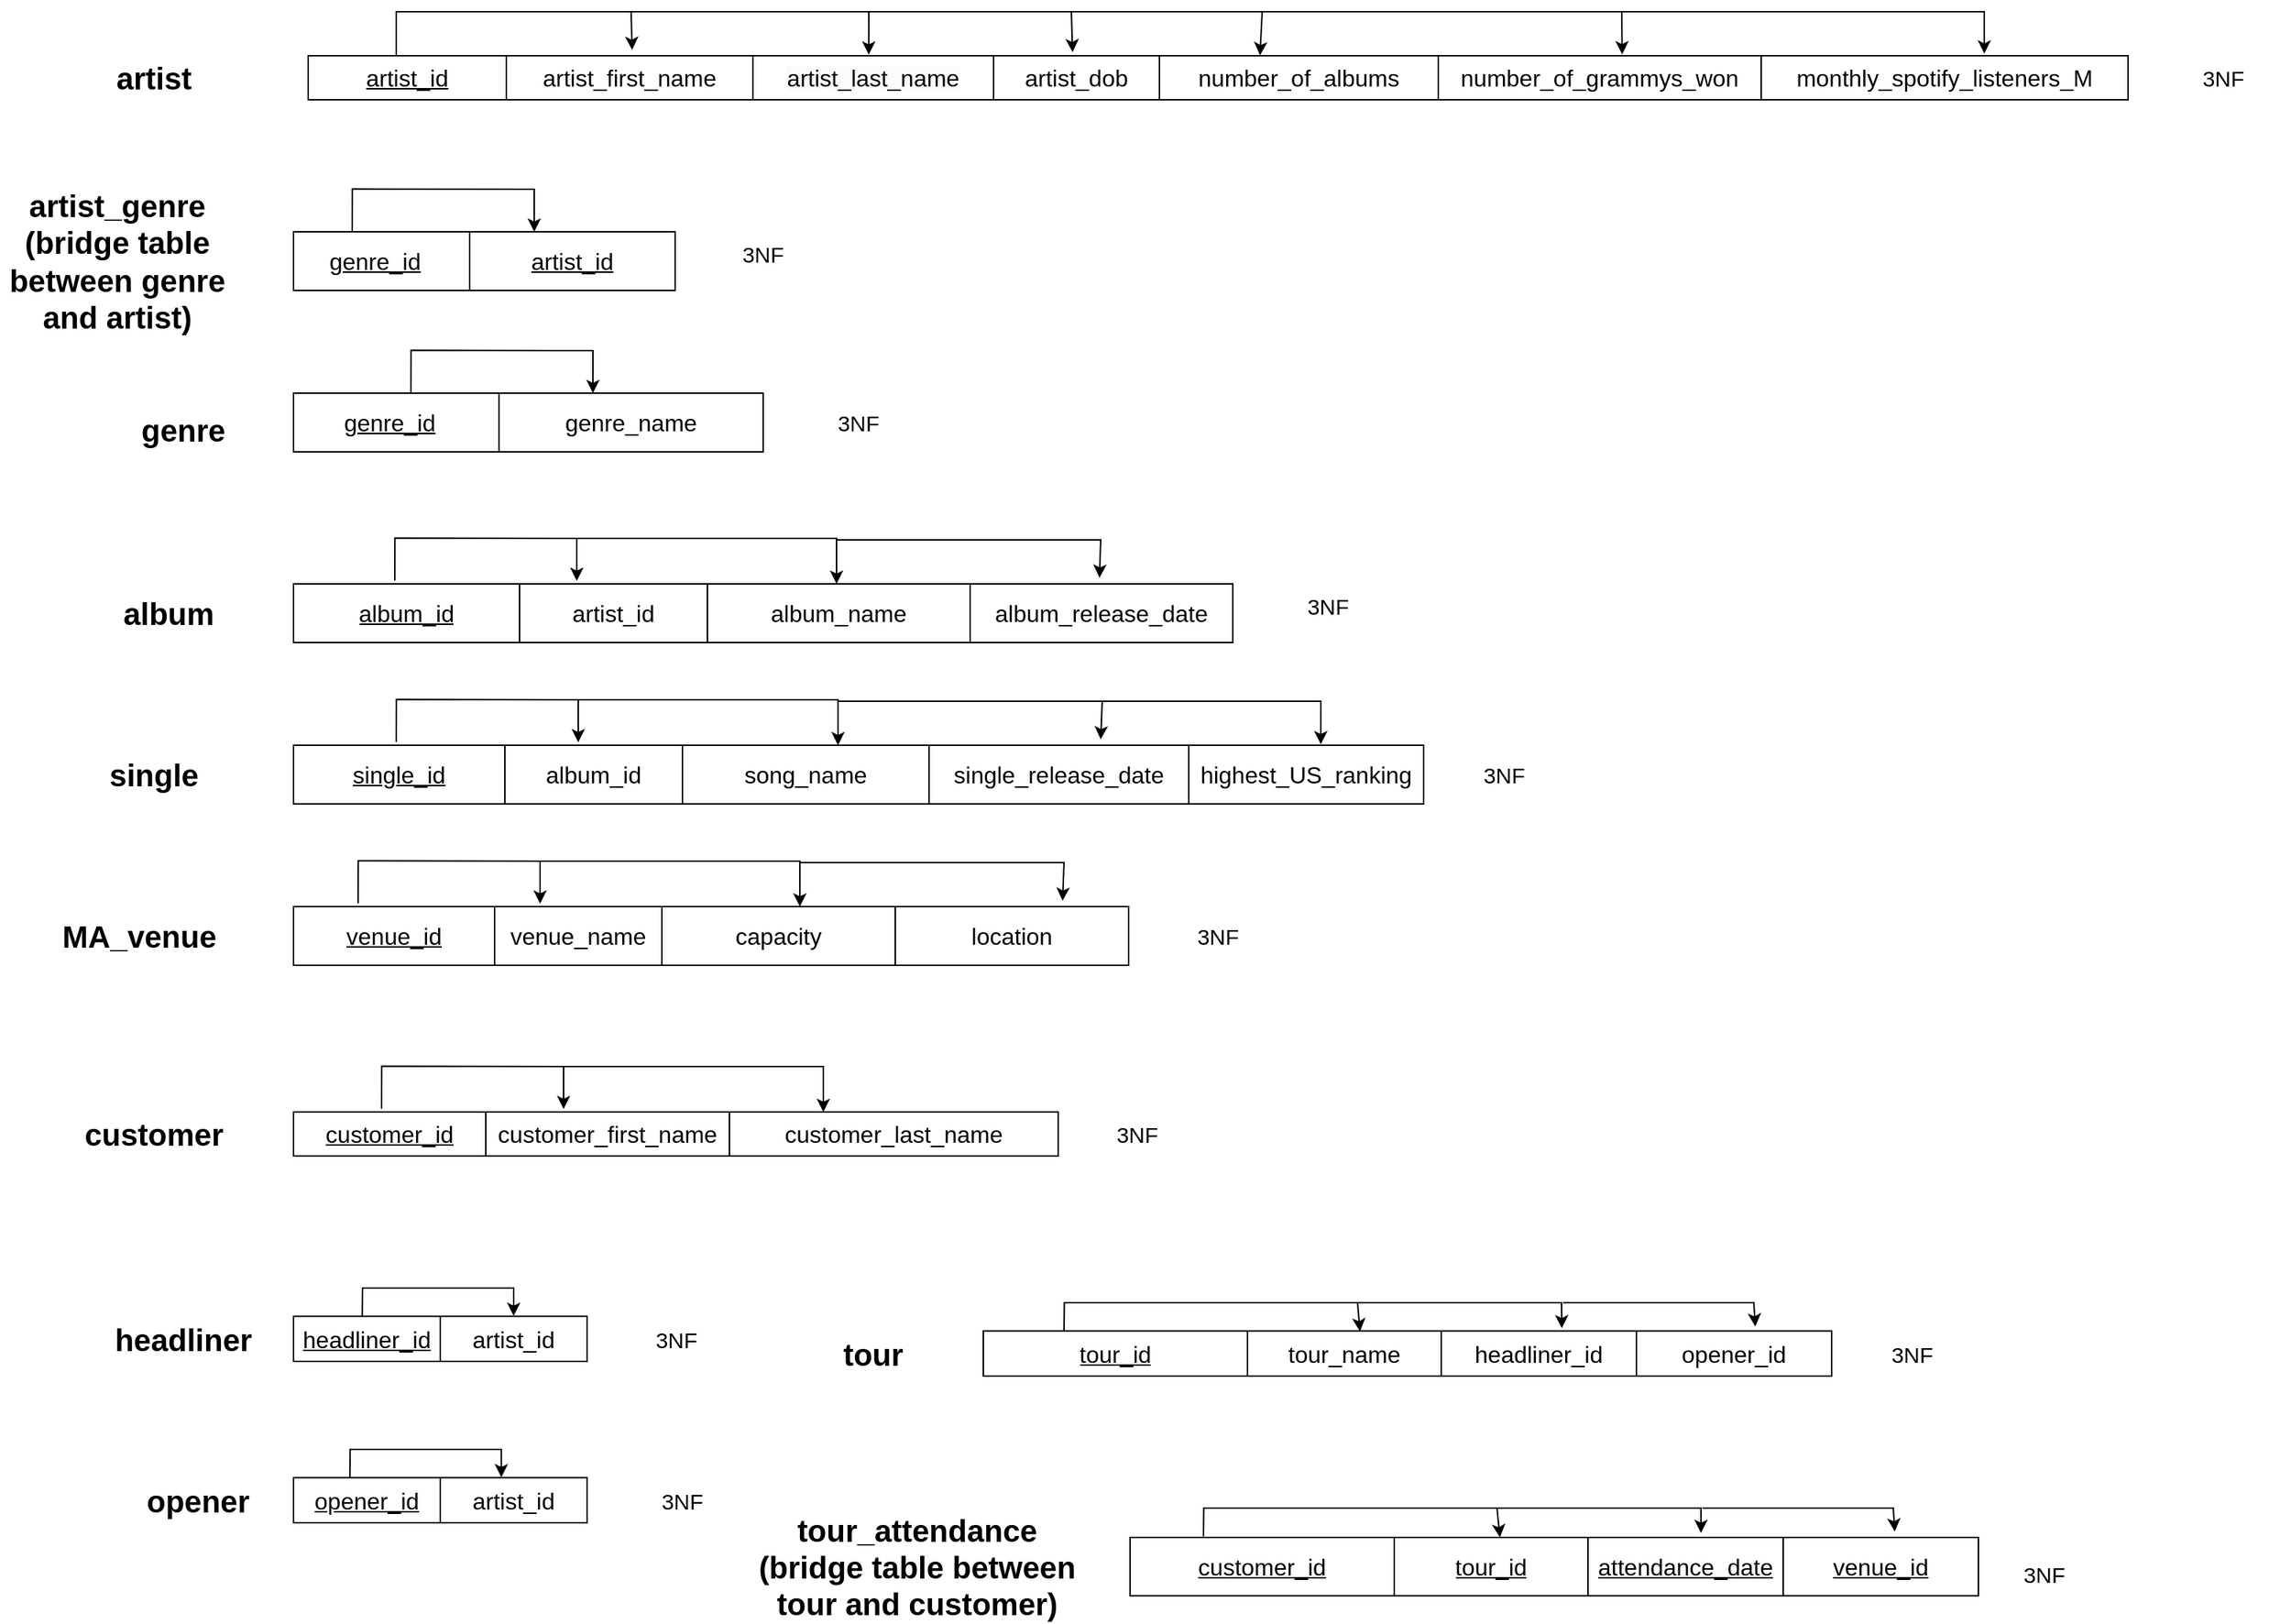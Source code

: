 <mxfile version="22.1.2" type="device">
  <diagram name="Page-1" id="41OFuwOQqG0dkNJJsHYc">
    <mxGraphModel dx="3152" dy="1440" grid="1" gridSize="10" guides="1" tooltips="1" connect="1" arrows="1" fold="1" page="1" pageScale="1" pageWidth="850" pageHeight="1100" math="0" shadow="0">
      <root>
        <mxCell id="0" />
        <mxCell id="1" parent="0" />
        <mxCell id="9utwKe4KXIwSWGq_hPCu-1" value="" style="shape=table;startSize=0;container=1;collapsible=0;childLayout=tableLayout;fontSize=16;" parent="1" vertex="1">
          <mxGeometry x="50" y="160" width="1240" height="30" as="geometry" />
        </mxCell>
        <mxCell id="9utwKe4KXIwSWGq_hPCu-2" value="" style="shape=tableRow;horizontal=0;startSize=0;swimlaneHead=0;swimlaneBody=0;strokeColor=inherit;top=0;left=0;bottom=0;right=0;collapsible=0;dropTarget=0;fillColor=none;points=[[0,0.5],[1,0.5]];portConstraint=eastwest;fontSize=16;" parent="9utwKe4KXIwSWGq_hPCu-1" vertex="1">
          <mxGeometry width="1240" height="30" as="geometry" />
        </mxCell>
        <mxCell id="9utwKe4KXIwSWGq_hPCu-3" value="&lt;u&gt;artist_id&lt;/u&gt;" style="shape=partialRectangle;html=1;whiteSpace=wrap;connectable=0;strokeColor=inherit;overflow=hidden;fillColor=none;top=0;left=0;bottom=0;right=0;pointerEvents=1;fontSize=16;" parent="9utwKe4KXIwSWGq_hPCu-2" vertex="1">
          <mxGeometry width="135" height="30" as="geometry">
            <mxRectangle width="135" height="30" as="alternateBounds" />
          </mxGeometry>
        </mxCell>
        <mxCell id="9utwKe4KXIwSWGq_hPCu-4" value="artist_first_name" style="shape=partialRectangle;html=1;whiteSpace=wrap;connectable=0;strokeColor=inherit;overflow=hidden;fillColor=none;top=0;left=0;bottom=0;right=0;pointerEvents=1;fontSize=16;" parent="9utwKe4KXIwSWGq_hPCu-2" vertex="1">
          <mxGeometry x="135" width="168" height="30" as="geometry">
            <mxRectangle width="168" height="30" as="alternateBounds" />
          </mxGeometry>
        </mxCell>
        <mxCell id="9utwKe4KXIwSWGq_hPCu-5" value="&lt;span style=&quot;color: rgb(0, 0, 0); font-family: Helvetica; font-size: 16px; font-style: normal; font-variant-ligatures: normal; font-variant-caps: normal; font-weight: 400; letter-spacing: normal; orphans: 2; text-align: center; text-indent: 0px; text-transform: none; widows: 2; word-spacing: 0px; -webkit-text-stroke-width: 0px; background-color: rgb(251, 251, 251); text-decoration-thickness: initial; text-decoration-style: initial; text-decoration-color: initial; float: none; display: inline !important;&quot;&gt;artist_last_name&lt;/span&gt;" style="shape=partialRectangle;html=1;whiteSpace=wrap;connectable=0;strokeColor=inherit;overflow=hidden;fillColor=none;top=0;left=0;bottom=0;right=0;pointerEvents=1;fontSize=16;" parent="9utwKe4KXIwSWGq_hPCu-2" vertex="1">
          <mxGeometry x="303" width="164" height="30" as="geometry">
            <mxRectangle width="164" height="30" as="alternateBounds" />
          </mxGeometry>
        </mxCell>
        <mxCell id="9utwKe4KXIwSWGq_hPCu-14" value="artist_dob" style="shape=partialRectangle;html=1;whiteSpace=wrap;connectable=0;strokeColor=inherit;overflow=hidden;fillColor=none;top=0;left=0;bottom=0;right=0;pointerEvents=1;fontSize=16;" parent="9utwKe4KXIwSWGq_hPCu-2" vertex="1">
          <mxGeometry x="467" width="113" height="30" as="geometry">
            <mxRectangle width="113" height="30" as="alternateBounds" />
          </mxGeometry>
        </mxCell>
        <mxCell id="9utwKe4KXIwSWGq_hPCu-15" value="number_of_albums" style="shape=partialRectangle;html=1;whiteSpace=wrap;connectable=0;strokeColor=inherit;overflow=hidden;fillColor=none;top=0;left=0;bottom=0;right=0;pointerEvents=1;fontSize=16;" parent="9utwKe4KXIwSWGq_hPCu-2" vertex="1">
          <mxGeometry x="580" width="190" height="30" as="geometry">
            <mxRectangle width="190" height="30" as="alternateBounds" />
          </mxGeometry>
        </mxCell>
        <mxCell id="9utwKe4KXIwSWGq_hPCu-16" value="number_of_grammys_won" style="shape=partialRectangle;html=1;whiteSpace=wrap;connectable=0;strokeColor=inherit;overflow=hidden;fillColor=none;top=0;left=0;bottom=0;right=0;pointerEvents=1;fontSize=16;" parent="9utwKe4KXIwSWGq_hPCu-2" vertex="1">
          <mxGeometry x="770" width="220" height="30" as="geometry">
            <mxRectangle width="220" height="30" as="alternateBounds" />
          </mxGeometry>
        </mxCell>
        <mxCell id="9utwKe4KXIwSWGq_hPCu-17" value="monthly_spotify_listeners_M" style="shape=partialRectangle;html=1;whiteSpace=wrap;connectable=0;strokeColor=inherit;overflow=hidden;fillColor=none;top=0;left=0;bottom=0;right=0;pointerEvents=1;fontSize=16;" parent="9utwKe4KXIwSWGq_hPCu-2" vertex="1">
          <mxGeometry x="990" width="250" height="30" as="geometry">
            <mxRectangle width="250" height="30" as="alternateBounds" />
          </mxGeometry>
        </mxCell>
        <mxCell id="9utwKe4KXIwSWGq_hPCu-27" value="" style="shape=tableRow;horizontal=0;startSize=0;swimlaneHead=0;swimlaneBody=0;strokeColor=inherit;top=0;left=0;bottom=0;right=0;collapsible=0;dropTarget=0;fillColor=none;points=[[0,0.5],[1,0.5]];portConstraint=eastwest;fontSize=16;" parent="1" vertex="1">
          <mxGeometry x="40" y="500" width="180" height="40" as="geometry" />
        </mxCell>
        <mxCell id="9utwKe4KXIwSWGq_hPCu-28" value="" style="shape=partialRectangle;html=1;whiteSpace=wrap;connectable=0;strokeColor=inherit;overflow=hidden;fillColor=none;top=0;left=0;bottom=0;right=0;pointerEvents=1;fontSize=16;" parent="9utwKe4KXIwSWGq_hPCu-27" vertex="1">
          <mxGeometry width="60" height="40" as="geometry">
            <mxRectangle width="60" height="40" as="alternateBounds" />
          </mxGeometry>
        </mxCell>
        <mxCell id="9utwKe4KXIwSWGq_hPCu-29" value="" style="shape=partialRectangle;html=1;whiteSpace=wrap;connectable=0;strokeColor=inherit;overflow=hidden;fillColor=none;top=0;left=0;bottom=0;right=0;pointerEvents=1;fontSize=16;" parent="9utwKe4KXIwSWGq_hPCu-27" vertex="1">
          <mxGeometry x="60" width="60" height="40" as="geometry">
            <mxRectangle width="60" height="40" as="alternateBounds" />
          </mxGeometry>
        </mxCell>
        <mxCell id="9utwKe4KXIwSWGq_hPCu-30" value="" style="shape=partialRectangle;html=1;whiteSpace=wrap;connectable=0;strokeColor=inherit;overflow=hidden;fillColor=none;top=0;left=0;bottom=0;right=0;pointerEvents=1;fontSize=16;" parent="9utwKe4KXIwSWGq_hPCu-27" vertex="1">
          <mxGeometry x="120" width="60" height="40" as="geometry">
            <mxRectangle width="60" height="40" as="alternateBounds" />
          </mxGeometry>
        </mxCell>
        <mxCell id="9utwKe4KXIwSWGq_hPCu-36" value="" style="shape=table;startSize=0;container=1;collapsible=0;childLayout=tableLayout;fontSize=16;" parent="1" vertex="1">
          <mxGeometry x="40" y="280" width="260" height="40" as="geometry" />
        </mxCell>
        <mxCell id="9utwKe4KXIwSWGq_hPCu-37" value="" style="shape=tableRow;horizontal=0;startSize=0;swimlaneHead=0;swimlaneBody=0;strokeColor=inherit;top=0;left=0;bottom=0;right=0;collapsible=0;dropTarget=0;fillColor=none;points=[[0,0.5],[1,0.5]];portConstraint=eastwest;fontSize=16;" parent="9utwKe4KXIwSWGq_hPCu-36" vertex="1">
          <mxGeometry width="260" height="40" as="geometry" />
        </mxCell>
        <mxCell id="9utwKe4KXIwSWGq_hPCu-38" value="&lt;u&gt;genre_id&lt;span style=&quot;white-space: pre;&quot;&gt;&#x9;&lt;/span&gt;&lt;/u&gt;" style="shape=partialRectangle;html=1;whiteSpace=wrap;connectable=0;strokeColor=inherit;overflow=hidden;fillColor=none;top=0;left=0;bottom=0;right=0;pointerEvents=1;fontSize=16;" parent="9utwKe4KXIwSWGq_hPCu-37" vertex="1">
          <mxGeometry width="120" height="40" as="geometry">
            <mxRectangle width="120" height="40" as="alternateBounds" />
          </mxGeometry>
        </mxCell>
        <mxCell id="9utwKe4KXIwSWGq_hPCu-39" value="artist_id" style="shape=partialRectangle;html=1;whiteSpace=wrap;connectable=0;strokeColor=inherit;overflow=hidden;fillColor=none;top=0;left=0;bottom=0;right=0;pointerEvents=1;fontSize=16;fontStyle=4" parent="9utwKe4KXIwSWGq_hPCu-37" vertex="1">
          <mxGeometry x="120" width="140" height="40" as="geometry">
            <mxRectangle width="140" height="40" as="alternateBounds" />
          </mxGeometry>
        </mxCell>
        <mxCell id="9utwKe4KXIwSWGq_hPCu-44" value="" style="shape=table;startSize=0;container=1;collapsible=0;childLayout=tableLayout;fontSize=16;fontStyle=4" parent="1" vertex="1">
          <mxGeometry x="40" y="390" width="320" height="40" as="geometry" />
        </mxCell>
        <mxCell id="9utwKe4KXIwSWGq_hPCu-45" value="" style="shape=tableRow;horizontal=0;startSize=0;swimlaneHead=0;swimlaneBody=0;strokeColor=inherit;top=0;left=0;bottom=0;right=0;collapsible=0;dropTarget=0;fillColor=none;points=[[0,0.5],[1,0.5]];portConstraint=eastwest;fontSize=16;" parent="9utwKe4KXIwSWGq_hPCu-44" vertex="1">
          <mxGeometry width="320" height="40" as="geometry" />
        </mxCell>
        <mxCell id="9utwKe4KXIwSWGq_hPCu-46" value="&lt;u&gt;genre_id&lt;span style=&quot;white-space: pre;&quot;&gt;&#x9;&lt;/span&gt;&lt;/u&gt;" style="shape=partialRectangle;html=1;whiteSpace=wrap;connectable=0;strokeColor=inherit;overflow=hidden;fillColor=none;top=0;left=0;bottom=0;right=0;pointerEvents=1;fontSize=16;" parent="9utwKe4KXIwSWGq_hPCu-45" vertex="1">
          <mxGeometry width="140" height="40" as="geometry">
            <mxRectangle width="140" height="40" as="alternateBounds" />
          </mxGeometry>
        </mxCell>
        <mxCell id="9utwKe4KXIwSWGq_hPCu-47" value="genre_name" style="shape=partialRectangle;html=1;whiteSpace=wrap;connectable=0;strokeColor=inherit;overflow=hidden;fillColor=none;top=0;left=0;bottom=0;right=0;pointerEvents=1;fontSize=16;" parent="9utwKe4KXIwSWGq_hPCu-45" vertex="1">
          <mxGeometry x="140" width="180" height="40" as="geometry">
            <mxRectangle width="180" height="40" as="alternateBounds" />
          </mxGeometry>
        </mxCell>
        <mxCell id="9utwKe4KXIwSWGq_hPCu-49" value="" style="shape=table;startSize=0;container=1;collapsible=0;childLayout=tableLayout;fontSize=16;" parent="1" vertex="1">
          <mxGeometry x="40" y="520" width="640" height="40" as="geometry" />
        </mxCell>
        <mxCell id="9utwKe4KXIwSWGq_hPCu-50" value="" style="shape=tableRow;horizontal=0;startSize=0;swimlaneHead=0;swimlaneBody=0;strokeColor=inherit;top=0;left=0;bottom=0;right=0;collapsible=0;dropTarget=0;fillColor=none;points=[[0,0.5],[1,0.5]];portConstraint=eastwest;fontSize=16;" parent="9utwKe4KXIwSWGq_hPCu-49" vertex="1">
          <mxGeometry width="640" height="40" as="geometry" />
        </mxCell>
        <mxCell id="9utwKe4KXIwSWGq_hPCu-51" value="&lt;u&gt;album_id&lt;/u&gt;" style="shape=partialRectangle;html=1;whiteSpace=wrap;connectable=0;strokeColor=inherit;overflow=hidden;fillColor=none;top=0;left=0;bottom=0;right=0;pointerEvents=1;fontSize=16;" parent="9utwKe4KXIwSWGq_hPCu-50" vertex="1">
          <mxGeometry width="154" height="40" as="geometry">
            <mxRectangle width="154" height="40" as="alternateBounds" />
          </mxGeometry>
        </mxCell>
        <mxCell id="9utwKe4KXIwSWGq_hPCu-52" value="artist_id" style="shape=partialRectangle;html=1;whiteSpace=wrap;connectable=0;strokeColor=inherit;overflow=hidden;fillColor=none;top=0;left=0;bottom=0;right=0;pointerEvents=1;fontSize=16;" parent="9utwKe4KXIwSWGq_hPCu-50" vertex="1">
          <mxGeometry x="154" width="128" height="40" as="geometry">
            <mxRectangle width="128" height="40" as="alternateBounds" />
          </mxGeometry>
        </mxCell>
        <mxCell id="9utwKe4KXIwSWGq_hPCu-53" value="album_name" style="shape=partialRectangle;html=1;whiteSpace=wrap;connectable=0;strokeColor=inherit;overflow=hidden;fillColor=none;top=0;left=0;bottom=0;right=0;pointerEvents=1;fontSize=16;" parent="9utwKe4KXIwSWGq_hPCu-50" vertex="1">
          <mxGeometry x="282" width="179" height="40" as="geometry">
            <mxRectangle width="179" height="40" as="alternateBounds" />
          </mxGeometry>
        </mxCell>
        <mxCell id="9utwKe4KXIwSWGq_hPCu-54" value="album_release_date" style="shape=partialRectangle;html=1;whiteSpace=wrap;connectable=0;strokeColor=inherit;overflow=hidden;fillColor=none;top=0;left=0;bottom=0;right=0;pointerEvents=1;fontSize=16;" parent="9utwKe4KXIwSWGq_hPCu-50" vertex="1">
          <mxGeometry x="461" width="179" height="40" as="geometry">
            <mxRectangle width="179" height="40" as="alternateBounds" />
          </mxGeometry>
        </mxCell>
        <mxCell id="9utwKe4KXIwSWGq_hPCu-55" value="" style="shape=table;startSize=0;container=1;collapsible=0;childLayout=tableLayout;fontSize=16;" parent="1" vertex="1">
          <mxGeometry x="40" y="630" width="770" height="40" as="geometry" />
        </mxCell>
        <mxCell id="9utwKe4KXIwSWGq_hPCu-56" value="" style="shape=tableRow;horizontal=0;startSize=0;swimlaneHead=0;swimlaneBody=0;strokeColor=inherit;top=0;left=0;bottom=0;right=0;collapsible=0;dropTarget=0;fillColor=none;points=[[0,0.5],[1,0.5]];portConstraint=eastwest;fontSize=16;" parent="9utwKe4KXIwSWGq_hPCu-55" vertex="1">
          <mxGeometry width="770" height="40" as="geometry" />
        </mxCell>
        <mxCell id="9utwKe4KXIwSWGq_hPCu-57" value="&lt;u&gt;single_id&lt;/u&gt;" style="shape=partialRectangle;html=1;whiteSpace=wrap;connectable=0;strokeColor=inherit;overflow=hidden;fillColor=none;top=0;left=0;bottom=0;right=0;pointerEvents=1;fontSize=16;" parent="9utwKe4KXIwSWGq_hPCu-56" vertex="1">
          <mxGeometry width="144" height="40" as="geometry">
            <mxRectangle width="144" height="40" as="alternateBounds" />
          </mxGeometry>
        </mxCell>
        <mxCell id="9utwKe4KXIwSWGq_hPCu-58" value="album_id" style="shape=partialRectangle;html=1;whiteSpace=wrap;connectable=0;strokeColor=inherit;overflow=hidden;fillColor=none;top=0;left=0;bottom=0;right=0;pointerEvents=1;fontSize=16;" parent="9utwKe4KXIwSWGq_hPCu-56" vertex="1">
          <mxGeometry x="144" width="121" height="40" as="geometry">
            <mxRectangle width="121" height="40" as="alternateBounds" />
          </mxGeometry>
        </mxCell>
        <mxCell id="9utwKe4KXIwSWGq_hPCu-59" value="song_name" style="shape=partialRectangle;html=1;whiteSpace=wrap;connectable=0;strokeColor=inherit;overflow=hidden;fillColor=none;top=0;left=0;bottom=0;right=0;pointerEvents=1;fontSize=16;" parent="9utwKe4KXIwSWGq_hPCu-56" vertex="1">
          <mxGeometry x="265" width="168" height="40" as="geometry">
            <mxRectangle width="168" height="40" as="alternateBounds" />
          </mxGeometry>
        </mxCell>
        <mxCell id="9utwKe4KXIwSWGq_hPCu-60" value="single_release_date" style="shape=partialRectangle;html=1;whiteSpace=wrap;connectable=0;strokeColor=inherit;overflow=hidden;fillColor=none;top=0;left=0;bottom=0;right=0;pointerEvents=1;fontSize=16;" parent="9utwKe4KXIwSWGq_hPCu-56" vertex="1">
          <mxGeometry x="433" width="177" height="40" as="geometry">
            <mxRectangle width="177" height="40" as="alternateBounds" />
          </mxGeometry>
        </mxCell>
        <mxCell id="9utwKe4KXIwSWGq_hPCu-66" value="highest_US_ranking" style="shape=partialRectangle;html=1;whiteSpace=wrap;connectable=0;strokeColor=inherit;overflow=hidden;fillColor=none;top=0;left=0;bottom=0;right=0;pointerEvents=1;fontSize=16;" parent="9utwKe4KXIwSWGq_hPCu-56" vertex="1">
          <mxGeometry x="610" width="160" height="40" as="geometry">
            <mxRectangle width="160" height="40" as="alternateBounds" />
          </mxGeometry>
        </mxCell>
        <mxCell id="9utwKe4KXIwSWGq_hPCu-67" value="" style="shape=table;startSize=0;container=1;collapsible=0;childLayout=tableLayout;fontSize=16;" parent="1" vertex="1">
          <mxGeometry x="40" y="740" width="569" height="40" as="geometry" />
        </mxCell>
        <mxCell id="9utwKe4KXIwSWGq_hPCu-68" value="" style="shape=tableRow;horizontal=0;startSize=0;swimlaneHead=0;swimlaneBody=0;strokeColor=inherit;top=0;left=0;bottom=0;right=0;collapsible=0;dropTarget=0;fillColor=none;points=[[0,0.5],[1,0.5]];portConstraint=eastwest;fontSize=16;" parent="9utwKe4KXIwSWGq_hPCu-67" vertex="1">
          <mxGeometry width="569" height="40" as="geometry" />
        </mxCell>
        <mxCell id="9utwKe4KXIwSWGq_hPCu-69" value="&lt;u&gt;venue_id&lt;/u&gt;" style="shape=partialRectangle;html=1;whiteSpace=wrap;connectable=0;strokeColor=inherit;overflow=hidden;fillColor=none;top=0;left=0;bottom=0;right=0;pointerEvents=1;fontSize=16;" parent="9utwKe4KXIwSWGq_hPCu-68" vertex="1">
          <mxGeometry width="137" height="40" as="geometry">
            <mxRectangle width="137" height="40" as="alternateBounds" />
          </mxGeometry>
        </mxCell>
        <mxCell id="9utwKe4KXIwSWGq_hPCu-70" value="venue_name" style="shape=partialRectangle;html=1;whiteSpace=wrap;connectable=0;strokeColor=inherit;overflow=hidden;fillColor=none;top=0;left=0;bottom=0;right=0;pointerEvents=1;fontSize=16;" parent="9utwKe4KXIwSWGq_hPCu-68" vertex="1">
          <mxGeometry x="137" width="114" height="40" as="geometry">
            <mxRectangle width="114" height="40" as="alternateBounds" />
          </mxGeometry>
        </mxCell>
        <mxCell id="9utwKe4KXIwSWGq_hPCu-71" value="capacity" style="shape=partialRectangle;html=1;whiteSpace=wrap;connectable=0;strokeColor=inherit;overflow=hidden;fillColor=none;top=0;left=0;bottom=0;right=0;pointerEvents=1;fontSize=16;" parent="9utwKe4KXIwSWGq_hPCu-68" vertex="1">
          <mxGeometry x="251" width="159" height="40" as="geometry">
            <mxRectangle width="159" height="40" as="alternateBounds" />
          </mxGeometry>
        </mxCell>
        <mxCell id="9utwKe4KXIwSWGq_hPCu-82" value="location" style="shape=partialRectangle;html=1;whiteSpace=wrap;connectable=0;strokeColor=inherit;overflow=hidden;fillColor=none;top=0;left=0;bottom=0;right=0;pointerEvents=1;fontSize=16;" parent="9utwKe4KXIwSWGq_hPCu-68" vertex="1">
          <mxGeometry x="410" width="159" height="40" as="geometry">
            <mxRectangle width="159" height="40" as="alternateBounds" />
          </mxGeometry>
        </mxCell>
        <mxCell id="9utwKe4KXIwSWGq_hPCu-73" value="" style="shape=table;startSize=0;container=1;collapsible=0;childLayout=tableLayout;fontSize=16;" parent="1" vertex="1">
          <mxGeometry x="40" y="880" width="521" height="30" as="geometry" />
        </mxCell>
        <mxCell id="9utwKe4KXIwSWGq_hPCu-74" value="" style="shape=tableRow;horizontal=0;startSize=0;swimlaneHead=0;swimlaneBody=0;strokeColor=inherit;top=0;left=0;bottom=0;right=0;collapsible=0;dropTarget=0;fillColor=none;points=[[0,0.5],[1,0.5]];portConstraint=eastwest;fontSize=16;" parent="9utwKe4KXIwSWGq_hPCu-73" vertex="1">
          <mxGeometry width="521" height="30" as="geometry" />
        </mxCell>
        <mxCell id="9utwKe4KXIwSWGq_hPCu-75" value="&lt;u&gt;customer_id&lt;/u&gt;" style="shape=partialRectangle;html=1;whiteSpace=wrap;connectable=0;strokeColor=inherit;overflow=hidden;fillColor=none;top=0;left=0;bottom=0;right=0;pointerEvents=1;fontSize=16;" parent="9utwKe4KXIwSWGq_hPCu-74" vertex="1">
          <mxGeometry width="131" height="30" as="geometry">
            <mxRectangle width="131" height="30" as="alternateBounds" />
          </mxGeometry>
        </mxCell>
        <mxCell id="9utwKe4KXIwSWGq_hPCu-76" value="customer_first_name" style="shape=partialRectangle;html=1;whiteSpace=wrap;connectable=0;strokeColor=inherit;overflow=hidden;fillColor=none;top=0;left=0;bottom=0;right=0;pointerEvents=1;fontSize=16;" parent="9utwKe4KXIwSWGq_hPCu-74" vertex="1">
          <mxGeometry x="131" width="166" height="30" as="geometry">
            <mxRectangle width="166" height="30" as="alternateBounds" />
          </mxGeometry>
        </mxCell>
        <mxCell id="9utwKe4KXIwSWGq_hPCu-77" value="customer_last_name" style="shape=partialRectangle;html=1;whiteSpace=wrap;connectable=0;strokeColor=inherit;overflow=hidden;fillColor=none;top=0;left=0;bottom=0;right=0;pointerEvents=1;fontSize=16;" parent="9utwKe4KXIwSWGq_hPCu-74" vertex="1">
          <mxGeometry x="297" width="224" height="30" as="geometry">
            <mxRectangle width="224" height="30" as="alternateBounds" />
          </mxGeometry>
        </mxCell>
        <mxCell id="9utwKe4KXIwSWGq_hPCu-86" value="" style="endArrow=classic;html=1;rounded=0;entryX=0.178;entryY=-0.133;entryDx=0;entryDy=0;entryPerimeter=0;" parent="1" target="9utwKe4KXIwSWGq_hPCu-2" edge="1">
          <mxGeometry width="50" height="50" relative="1" as="geometry">
            <mxPoint x="110" y="160" as="sourcePoint" />
            <mxPoint x="160" y="110" as="targetPoint" />
            <Array as="points">
              <mxPoint x="110" y="130" />
              <mxPoint x="270" y="130" />
            </Array>
          </mxGeometry>
        </mxCell>
        <mxCell id="9utwKe4KXIwSWGq_hPCu-87" value="" style="endArrow=classic;html=1;rounded=0;entryX=0.42;entryY=-0.081;entryDx=0;entryDy=0;entryPerimeter=0;" parent="1" target="9utwKe4KXIwSWGq_hPCu-2" edge="1">
          <mxGeometry width="50" height="50" relative="1" as="geometry">
            <mxPoint x="430" y="130" as="sourcePoint" />
            <mxPoint x="280" y="150" as="targetPoint" />
            <Array as="points">
              <mxPoint x="570" y="130" />
            </Array>
          </mxGeometry>
        </mxCell>
        <mxCell id="9utwKe4KXIwSWGq_hPCu-90" value="" style="endArrow=classic;html=1;rounded=0;entryX=0.308;entryY=-0.027;entryDx=0;entryDy=0;entryPerimeter=0;" parent="1" target="9utwKe4KXIwSWGq_hPCu-2" edge="1">
          <mxGeometry width="50" height="50" relative="1" as="geometry">
            <mxPoint x="110" y="160" as="sourcePoint" />
            <mxPoint x="280" y="150" as="targetPoint" />
            <Array as="points">
              <mxPoint x="110" y="130" />
              <mxPoint x="432" y="130" />
            </Array>
          </mxGeometry>
        </mxCell>
        <mxCell id="9utwKe4KXIwSWGq_hPCu-92" value="" style="endArrow=classic;html=1;rounded=0;entryX=0.523;entryY=-0.01;entryDx=0;entryDy=0;entryPerimeter=0;" parent="1" target="9utwKe4KXIwSWGq_hPCu-2" edge="1">
          <mxGeometry width="50" height="50" relative="1" as="geometry">
            <mxPoint x="570" y="130" as="sourcePoint" />
            <mxPoint x="640" y="180" as="targetPoint" />
            <Array as="points">
              <mxPoint x="700" y="130" />
            </Array>
          </mxGeometry>
        </mxCell>
        <mxCell id="9utwKe4KXIwSWGq_hPCu-93" value="" style="endArrow=classic;html=1;rounded=0;entryX=0.722;entryY=-0.031;entryDx=0;entryDy=0;entryPerimeter=0;" parent="1" target="9utwKe4KXIwSWGq_hPCu-2" edge="1">
          <mxGeometry width="50" height="50" relative="1" as="geometry">
            <mxPoint x="700" y="130" as="sourcePoint" />
            <mxPoint x="790" y="180" as="targetPoint" />
            <Array as="points">
              <mxPoint x="945" y="130" />
            </Array>
          </mxGeometry>
        </mxCell>
        <mxCell id="9utwKe4KXIwSWGq_hPCu-97" value="" style="endArrow=classic;html=1;rounded=0;exitX=0.128;exitY=-0.033;exitDx=0;exitDy=0;exitPerimeter=0;entryX=0.394;entryY=-0.047;entryDx=0;entryDy=0;entryPerimeter=0;" parent="1" edge="1">
          <mxGeometry width="50" height="50" relative="1" as="geometry">
            <mxPoint x="80.0" y="279.8" as="sourcePoint" />
            <mxPoint x="204" y="280" as="targetPoint" />
            <Array as="points">
              <mxPoint x="80.08" y="250.79" />
              <mxPoint x="204" y="251" />
            </Array>
          </mxGeometry>
        </mxCell>
        <mxCell id="9utwKe4KXIwSWGq_hPCu-98" value="" style="endArrow=classic;html=1;rounded=0;exitX=0.128;exitY=-0.033;exitDx=0;exitDy=0;exitPerimeter=0;entryX=0.394;entryY=-0.047;entryDx=0;entryDy=0;entryPerimeter=0;" parent="1" edge="1">
          <mxGeometry width="50" height="50" relative="1" as="geometry">
            <mxPoint x="120.0" y="389.8" as="sourcePoint" />
            <mxPoint x="244" y="390" as="targetPoint" />
            <Array as="points">
              <mxPoint x="120.08" y="360.79" />
              <mxPoint x="244" y="361" />
            </Array>
          </mxGeometry>
        </mxCell>
        <mxCell id="9utwKe4KXIwSWGq_hPCu-99" value="" style="endArrow=classic;html=1;rounded=0;" parent="1" edge="1">
          <mxGeometry width="50" height="50" relative="1" as="geometry">
            <mxPoint x="229" y="489" as="sourcePoint" />
            <mxPoint x="410" y="520" as="targetPoint" />
            <Array as="points">
              <mxPoint x="410" y="489" />
            </Array>
          </mxGeometry>
        </mxCell>
        <mxCell id="9utwKe4KXIwSWGq_hPCu-100" value="" style="endArrow=classic;html=1;rounded=0;exitX=0.128;exitY=-0.033;exitDx=0;exitDy=0;exitPerimeter=0;entryX=0.394;entryY=-0.047;entryDx=0;entryDy=0;entryPerimeter=0;" parent="1" edge="1">
          <mxGeometry width="50" height="50" relative="1" as="geometry">
            <mxPoint x="109.0" y="517.8" as="sourcePoint" />
            <mxPoint x="233" y="518" as="targetPoint" />
            <Array as="points">
              <mxPoint x="109.08" y="488.79" />
              <mxPoint x="233" y="489" />
            </Array>
          </mxGeometry>
        </mxCell>
        <mxCell id="9utwKe4KXIwSWGq_hPCu-101" value="" style="endArrow=classic;html=1;rounded=0;entryX=0.858;entryY=-0.104;entryDx=0;entryDy=0;entryPerimeter=0;" parent="1" target="9utwKe4KXIwSWGq_hPCu-50" edge="1">
          <mxGeometry width="50" height="50" relative="1" as="geometry">
            <mxPoint x="410" y="490" as="sourcePoint" />
            <mxPoint x="550" y="340" as="targetPoint" />
            <Array as="points">
              <mxPoint x="590" y="490" />
            </Array>
          </mxGeometry>
        </mxCell>
        <mxCell id="9utwKe4KXIwSWGq_hPCu-110" value="" style="endArrow=classic;html=1;rounded=0;" parent="1" edge="1">
          <mxGeometry width="50" height="50" relative="1" as="geometry">
            <mxPoint x="230" y="599" as="sourcePoint" />
            <mxPoint x="411" y="630" as="targetPoint" />
            <Array as="points">
              <mxPoint x="411" y="599" />
            </Array>
          </mxGeometry>
        </mxCell>
        <mxCell id="9utwKe4KXIwSWGq_hPCu-111" value="" style="endArrow=classic;html=1;rounded=0;exitX=0.128;exitY=-0.033;exitDx=0;exitDy=0;exitPerimeter=0;entryX=0.394;entryY=-0.047;entryDx=0;entryDy=0;entryPerimeter=0;" parent="1" edge="1">
          <mxGeometry width="50" height="50" relative="1" as="geometry">
            <mxPoint x="110.0" y="627.8" as="sourcePoint" />
            <mxPoint x="234" y="628" as="targetPoint" />
            <Array as="points">
              <mxPoint x="110.08" y="598.79" />
              <mxPoint x="234" y="599" />
            </Array>
          </mxGeometry>
        </mxCell>
        <mxCell id="9utwKe4KXIwSWGq_hPCu-112" value="" style="endArrow=classic;html=1;rounded=0;entryX=0.858;entryY=-0.104;entryDx=0;entryDy=0;entryPerimeter=0;" parent="1" edge="1">
          <mxGeometry width="50" height="50" relative="1" as="geometry">
            <mxPoint x="411" y="600" as="sourcePoint" />
            <mxPoint x="590" y="626" as="targetPoint" />
            <Array as="points">
              <mxPoint x="591" y="600" />
            </Array>
          </mxGeometry>
        </mxCell>
        <mxCell id="9utwKe4KXIwSWGq_hPCu-113" value="" style="endArrow=classic;html=1;rounded=0;entryX=0.909;entryY=-0.017;entryDx=0;entryDy=0;entryPerimeter=0;" parent="1" target="9utwKe4KXIwSWGq_hPCu-56" edge="1">
          <mxGeometry width="50" height="50" relative="1" as="geometry">
            <mxPoint x="580" y="600" as="sourcePoint" />
            <mxPoint x="710" y="550" as="targetPoint" />
            <Array as="points">
              <mxPoint x="740" y="600" />
            </Array>
          </mxGeometry>
        </mxCell>
        <mxCell id="9utwKe4KXIwSWGq_hPCu-114" value="" style="endArrow=classic;html=1;rounded=0;" parent="1" edge="1">
          <mxGeometry width="50" height="50" relative="1" as="geometry">
            <mxPoint x="204" y="709" as="sourcePoint" />
            <mxPoint x="385" y="740" as="targetPoint" />
            <Array as="points">
              <mxPoint x="385" y="709" />
            </Array>
          </mxGeometry>
        </mxCell>
        <mxCell id="9utwKe4KXIwSWGq_hPCu-115" value="" style="endArrow=classic;html=1;rounded=0;exitX=0.128;exitY=-0.033;exitDx=0;exitDy=0;exitPerimeter=0;entryX=0.394;entryY=-0.047;entryDx=0;entryDy=0;entryPerimeter=0;" parent="1" edge="1">
          <mxGeometry width="50" height="50" relative="1" as="geometry">
            <mxPoint x="84.0" y="737.8" as="sourcePoint" />
            <mxPoint x="208" y="738" as="targetPoint" />
            <Array as="points">
              <mxPoint x="84.08" y="708.79" />
              <mxPoint x="208" y="709" />
            </Array>
          </mxGeometry>
        </mxCell>
        <mxCell id="9utwKe4KXIwSWGq_hPCu-116" value="" style="endArrow=classic;html=1;rounded=0;entryX=0.858;entryY=-0.104;entryDx=0;entryDy=0;entryPerimeter=0;" parent="1" edge="1">
          <mxGeometry width="50" height="50" relative="1" as="geometry">
            <mxPoint x="385" y="710" as="sourcePoint" />
            <mxPoint x="564" y="736" as="targetPoint" />
            <Array as="points">
              <mxPoint x="565" y="710" />
            </Array>
          </mxGeometry>
        </mxCell>
        <mxCell id="9utwKe4KXIwSWGq_hPCu-126" value="" style="shape=table;startSize=0;container=1;collapsible=0;childLayout=tableLayout;fontSize=16;" parent="1" vertex="1">
          <mxGeometry x="40" y="1019.31" width="200" height="30.69" as="geometry" />
        </mxCell>
        <mxCell id="9utwKe4KXIwSWGq_hPCu-127" value="" style="shape=tableRow;horizontal=0;startSize=0;swimlaneHead=0;swimlaneBody=0;strokeColor=inherit;top=0;left=0;bottom=0;right=0;collapsible=0;dropTarget=0;fillColor=none;points=[[0,0.5],[1,0.5]];portConstraint=eastwest;fontSize=16;" parent="9utwKe4KXIwSWGq_hPCu-126" vertex="1">
          <mxGeometry width="200" height="31" as="geometry" />
        </mxCell>
        <mxCell id="9utwKe4KXIwSWGq_hPCu-128" value="&lt;u&gt;headliner_id&lt;/u&gt;" style="shape=partialRectangle;html=1;whiteSpace=wrap;connectable=0;strokeColor=inherit;overflow=hidden;fillColor=none;top=0;left=0;bottom=0;right=0;pointerEvents=1;fontSize=16;" parent="9utwKe4KXIwSWGq_hPCu-127" vertex="1">
          <mxGeometry width="100" height="31" as="geometry">
            <mxRectangle width="100" height="31" as="alternateBounds" />
          </mxGeometry>
        </mxCell>
        <mxCell id="9utwKe4KXIwSWGq_hPCu-129" value="artist_id" style="shape=partialRectangle;html=1;whiteSpace=wrap;connectable=0;strokeColor=inherit;overflow=hidden;fillColor=none;top=0;left=0;bottom=0;right=0;pointerEvents=1;fontSize=16;" parent="9utwKe4KXIwSWGq_hPCu-127" vertex="1">
          <mxGeometry x="100" width="100" height="31" as="geometry">
            <mxRectangle width="100" height="31" as="alternateBounds" />
          </mxGeometry>
        </mxCell>
        <mxCell id="9utwKe4KXIwSWGq_hPCu-135" value="" style="endArrow=classic;html=1;rounded=0;exitX=0.254;exitY=-0.023;exitDx=0;exitDy=0;exitPerimeter=0;" parent="1" edge="1">
          <mxGeometry width="50" height="50" relative="1" as="geometry">
            <mxPoint x="86.8" y="1019.31" as="sourcePoint" />
            <mxPoint x="190" y="1019" as="targetPoint" />
            <Array as="points">
              <mxPoint x="87" y="1000" />
              <mxPoint x="190" y="1000" />
            </Array>
          </mxGeometry>
        </mxCell>
        <mxCell id="9utwKe4KXIwSWGq_hPCu-143" value="" style="endArrow=classic;html=1;rounded=0;" parent="1" edge="1">
          <mxGeometry width="50" height="50" relative="1" as="geometry">
            <mxPoint x="220" y="849" as="sourcePoint" />
            <mxPoint x="401" y="880" as="targetPoint" />
            <Array as="points">
              <mxPoint x="401" y="849" />
            </Array>
          </mxGeometry>
        </mxCell>
        <mxCell id="9utwKe4KXIwSWGq_hPCu-144" value="" style="endArrow=classic;html=1;rounded=0;exitX=0.128;exitY=-0.033;exitDx=0;exitDy=0;exitPerimeter=0;entryX=0.394;entryY=-0.047;entryDx=0;entryDy=0;entryPerimeter=0;" parent="1" edge="1">
          <mxGeometry width="50" height="50" relative="1" as="geometry">
            <mxPoint x="100.0" y="877.8" as="sourcePoint" />
            <mxPoint x="224" y="878" as="targetPoint" />
            <Array as="points">
              <mxPoint x="100.08" y="848.79" />
              <mxPoint x="224" y="849" />
            </Array>
          </mxGeometry>
        </mxCell>
        <mxCell id="9utwKe4KXIwSWGq_hPCu-167" value="" style="endArrow=classic;html=1;rounded=0;exitX=0.254;exitY=-0.023;exitDx=0;exitDy=0;exitPerimeter=0;" parent="1" edge="1">
          <mxGeometry width="50" height="50" relative="1" as="geometry">
            <mxPoint x="78.4" y="1129.31" as="sourcePoint" />
            <mxPoint x="181.6" y="1129" as="targetPoint" />
            <Array as="points">
              <mxPoint x="78.6" y="1110" />
              <mxPoint x="181.6" y="1110" />
            </Array>
          </mxGeometry>
        </mxCell>
        <mxCell id="9utwKe4KXIwSWGq_hPCu-163" value="" style="shape=table;startSize=0;container=1;collapsible=0;childLayout=tableLayout;fontSize=16;" parent="1" vertex="1">
          <mxGeometry x="40" y="1129.31" width="200" height="30.69" as="geometry" />
        </mxCell>
        <mxCell id="9utwKe4KXIwSWGq_hPCu-164" value="" style="shape=tableRow;horizontal=0;startSize=0;swimlaneHead=0;swimlaneBody=0;strokeColor=inherit;top=0;left=0;bottom=0;right=0;collapsible=0;dropTarget=0;fillColor=none;points=[[0,0.5],[1,0.5]];portConstraint=eastwest;fontSize=16;" parent="9utwKe4KXIwSWGq_hPCu-163" vertex="1">
          <mxGeometry width="200" height="31" as="geometry" />
        </mxCell>
        <mxCell id="9utwKe4KXIwSWGq_hPCu-165" value="&lt;u&gt;opener_id&lt;/u&gt;" style="shape=partialRectangle;html=1;whiteSpace=wrap;connectable=0;strokeColor=inherit;overflow=hidden;fillColor=none;top=0;left=0;bottom=0;right=0;pointerEvents=1;fontSize=16;" parent="9utwKe4KXIwSWGq_hPCu-164" vertex="1">
          <mxGeometry width="100" height="31" as="geometry">
            <mxRectangle width="100" height="31" as="alternateBounds" />
          </mxGeometry>
        </mxCell>
        <mxCell id="9utwKe4KXIwSWGq_hPCu-166" value="artist_id" style="shape=partialRectangle;html=1;whiteSpace=wrap;connectable=0;strokeColor=inherit;overflow=hidden;fillColor=none;top=0;left=0;bottom=0;right=0;pointerEvents=1;fontSize=16;" parent="9utwKe4KXIwSWGq_hPCu-164" vertex="1">
          <mxGeometry x="100" width="100" height="31" as="geometry">
            <mxRectangle width="100" height="31" as="alternateBounds" />
          </mxGeometry>
        </mxCell>
        <mxCell id="9utwKe4KXIwSWGq_hPCu-168" value="opener" style="text;strokeColor=none;align=center;fillColor=none;html=1;verticalAlign=middle;whiteSpace=wrap;rounded=0;fontStyle=1;fontSize=21;" parent="1" vertex="1">
          <mxGeometry x="-60" y="1130" width="70" height="30" as="geometry" />
        </mxCell>
        <mxCell id="9utwKe4KXIwSWGq_hPCu-169" value="headliner" style="text;strokeColor=none;align=center;fillColor=none;html=1;verticalAlign=middle;whiteSpace=wrap;rounded=0;fontStyle=1;fontSize=21;" parent="1" vertex="1">
          <mxGeometry x="-70" y="1020" width="70" height="30" as="geometry" />
        </mxCell>
        <mxCell id="9utwKe4KXIwSWGq_hPCu-170" value="customer" style="text;strokeColor=none;align=center;fillColor=none;html=1;verticalAlign=middle;whiteSpace=wrap;rounded=0;fontStyle=1;fontSize=21;" parent="1" vertex="1">
          <mxGeometry x="-90" y="880" width="70" height="30" as="geometry" />
        </mxCell>
        <mxCell id="9utwKe4KXIwSWGq_hPCu-171" value="MA_venue" style="text;strokeColor=none;align=center;fillColor=none;html=1;verticalAlign=middle;whiteSpace=wrap;rounded=0;fontStyle=1;fontSize=21;" parent="1" vertex="1">
          <mxGeometry x="-100" y="745" width="70" height="30" as="geometry" />
        </mxCell>
        <mxCell id="9utwKe4KXIwSWGq_hPCu-172" value="single" style="text;strokeColor=none;align=center;fillColor=none;html=1;verticalAlign=middle;whiteSpace=wrap;rounded=0;fontStyle=1;fontSize=21;" parent="1" vertex="1">
          <mxGeometry x="-90" y="635" width="70" height="30" as="geometry" />
        </mxCell>
        <mxCell id="9utwKe4KXIwSWGq_hPCu-173" value="album" style="text;strokeColor=none;align=center;fillColor=none;html=1;verticalAlign=middle;whiteSpace=wrap;rounded=0;fontStyle=1;fontSize=21;" parent="1" vertex="1">
          <mxGeometry x="-80" y="525" width="70" height="30" as="geometry" />
        </mxCell>
        <mxCell id="9utwKe4KXIwSWGq_hPCu-174" value="genre" style="text;strokeColor=none;align=center;fillColor=none;html=1;verticalAlign=middle;whiteSpace=wrap;rounded=0;fontStyle=1;fontSize=21;" parent="1" vertex="1">
          <mxGeometry x="-70" y="400" width="70" height="30" as="geometry" />
        </mxCell>
        <mxCell id="9utwKe4KXIwSWGq_hPCu-175" value="artist_genre (bridge table&lt;br&gt;between genre and artist)" style="text;strokeColor=none;align=center;fillColor=none;html=1;verticalAlign=middle;whiteSpace=wrap;rounded=0;fontStyle=1;fontSize=21;" parent="1" vertex="1">
          <mxGeometry x="-160" y="285" width="160" height="30" as="geometry" />
        </mxCell>
        <mxCell id="9utwKe4KXIwSWGq_hPCu-177" value="artist" style="text;strokeColor=none;align=center;fillColor=none;html=1;verticalAlign=middle;whiteSpace=wrap;rounded=0;fontStyle=1;fontSize=21;" parent="1" vertex="1">
          <mxGeometry x="-90" y="160" width="70" height="30" as="geometry" />
        </mxCell>
        <mxCell id="9utwKe4KXIwSWGq_hPCu-178" value="" style="endArrow=classic;html=1;rounded=0;exitX=0.254;exitY=-0.023;exitDx=0;exitDy=0;exitPerimeter=0;entryX=0.444;entryY=0.01;entryDx=0;entryDy=0;entryPerimeter=0;" parent="1" target="9utwKe4KXIwSWGq_hPCu-180" edge="1">
          <mxGeometry width="50" height="50" relative="1" as="geometry">
            <mxPoint x="565" y="1029.31" as="sourcePoint" />
            <mxPoint x="671.4" y="1029.31" as="targetPoint" />
            <Array as="points">
              <mxPoint x="565.2" y="1010" />
              <mxPoint x="765" y="1010" />
            </Array>
          </mxGeometry>
        </mxCell>
        <mxCell id="9utwKe4KXIwSWGq_hPCu-179" value="" style="shape=table;startSize=0;container=1;collapsible=0;childLayout=tableLayout;fontSize=16;" parent="1" vertex="1">
          <mxGeometry x="510" y="1029.31" width="578" height="30.69" as="geometry" />
        </mxCell>
        <mxCell id="9utwKe4KXIwSWGq_hPCu-180" value="" style="shape=tableRow;horizontal=0;startSize=0;swimlaneHead=0;swimlaneBody=0;strokeColor=inherit;top=0;left=0;bottom=0;right=0;collapsible=0;dropTarget=0;fillColor=none;points=[[0,0.5],[1,0.5]];portConstraint=eastwest;fontSize=16;" parent="9utwKe4KXIwSWGq_hPCu-179" vertex="1">
          <mxGeometry width="578" height="31" as="geometry" />
        </mxCell>
        <mxCell id="9utwKe4KXIwSWGq_hPCu-181" value="&lt;u&gt;tour_id&lt;/u&gt;" style="shape=partialRectangle;html=1;whiteSpace=wrap;connectable=0;strokeColor=inherit;overflow=hidden;fillColor=none;top=0;left=0;bottom=0;right=0;pointerEvents=1;fontSize=16;" parent="9utwKe4KXIwSWGq_hPCu-180" vertex="1">
          <mxGeometry width="180" height="31" as="geometry">
            <mxRectangle width="180" height="31" as="alternateBounds" />
          </mxGeometry>
        </mxCell>
        <mxCell id="9utwKe4KXIwSWGq_hPCu-182" value="tour_name" style="shape=partialRectangle;html=1;whiteSpace=wrap;connectable=0;strokeColor=inherit;overflow=hidden;fillColor=none;top=0;left=0;bottom=0;right=0;pointerEvents=1;fontSize=16;" parent="9utwKe4KXIwSWGq_hPCu-180" vertex="1">
          <mxGeometry x="180" width="132" height="31" as="geometry">
            <mxRectangle width="132" height="31" as="alternateBounds" />
          </mxGeometry>
        </mxCell>
        <mxCell id="9utwKe4KXIwSWGq_hPCu-183" value="headliner_id" style="shape=partialRectangle;html=1;whiteSpace=wrap;connectable=0;strokeColor=inherit;overflow=hidden;fillColor=none;top=0;left=0;bottom=0;right=0;pointerEvents=1;fontSize=16;" parent="9utwKe4KXIwSWGq_hPCu-180" vertex="1">
          <mxGeometry x="312" width="133" height="31" as="geometry">
            <mxRectangle width="133" height="31" as="alternateBounds" />
          </mxGeometry>
        </mxCell>
        <mxCell id="9utwKe4KXIwSWGq_hPCu-184" value="opener_id" style="shape=partialRectangle;html=1;whiteSpace=wrap;connectable=0;strokeColor=inherit;overflow=hidden;fillColor=none;top=0;left=0;bottom=0;right=0;pointerEvents=1;fontSize=16;" parent="9utwKe4KXIwSWGq_hPCu-180" vertex="1">
          <mxGeometry x="445" width="133" height="31" as="geometry">
            <mxRectangle width="133" height="31" as="alternateBounds" />
          </mxGeometry>
        </mxCell>
        <mxCell id="9utwKe4KXIwSWGq_hPCu-185" value="" style="endArrow=classic;html=1;rounded=0;entryX=0.682;entryY=-0.061;entryDx=0;entryDy=0;entryPerimeter=0;" parent="1" target="9utwKe4KXIwSWGq_hPCu-180" edge="1">
          <mxGeometry width="50" height="50" relative="1" as="geometry">
            <mxPoint x="625" y="1010" as="sourcePoint" />
            <mxPoint x="781.4" y="1029.31" as="targetPoint" />
            <Array as="points">
              <mxPoint x="904" y="1010" />
            </Array>
          </mxGeometry>
        </mxCell>
        <mxCell id="9utwKe4KXIwSWGq_hPCu-186" value="" style="endArrow=classic;html=1;rounded=0;entryX=0.91;entryY=-0.098;entryDx=0;entryDy=0;entryPerimeter=0;" parent="1" target="9utwKe4KXIwSWGq_hPCu-180" edge="1">
          <mxGeometry width="50" height="50" relative="1" as="geometry">
            <mxPoint x="905" y="1010" as="sourcePoint" />
            <mxPoint x="945" y="1080" as="targetPoint" />
            <Array as="points">
              <mxPoint x="1035" y="1010" />
            </Array>
          </mxGeometry>
        </mxCell>
        <mxCell id="9utwKe4KXIwSWGq_hPCu-187" value="tour" style="text;strokeColor=none;align=center;fillColor=none;html=1;verticalAlign=middle;whiteSpace=wrap;rounded=0;fontStyle=1;fontSize=21;" parent="1" vertex="1">
          <mxGeometry x="400" y="1030" width="70" height="30" as="geometry" />
        </mxCell>
        <mxCell id="9utwKe4KXIwSWGq_hPCu-208" value="" style="shape=table;startSize=0;container=1;collapsible=0;childLayout=tableLayout;fontSize=16;" parent="1" vertex="1">
          <mxGeometry x="610" y="1170" width="578" height="39.69" as="geometry" />
        </mxCell>
        <mxCell id="9utwKe4KXIwSWGq_hPCu-209" value="" style="shape=tableRow;horizontal=0;startSize=0;swimlaneHead=0;swimlaneBody=0;strokeColor=inherit;top=0;left=0;bottom=0;right=0;collapsible=0;dropTarget=0;fillColor=none;points=[[0,0.5],[1,0.5]];portConstraint=eastwest;fontSize=16;" parent="9utwKe4KXIwSWGq_hPCu-208" vertex="1">
          <mxGeometry width="578" height="40" as="geometry" />
        </mxCell>
        <mxCell id="9utwKe4KXIwSWGq_hPCu-210" value="&lt;u&gt;customer_id&lt;/u&gt;" style="shape=partialRectangle;html=1;whiteSpace=wrap;connectable=0;strokeColor=inherit;overflow=hidden;fillColor=none;top=0;left=0;bottom=0;right=0;pointerEvents=1;fontSize=16;" parent="9utwKe4KXIwSWGq_hPCu-209" vertex="1">
          <mxGeometry width="180" height="40" as="geometry">
            <mxRectangle width="180" height="40" as="alternateBounds" />
          </mxGeometry>
        </mxCell>
        <mxCell id="9utwKe4KXIwSWGq_hPCu-211" value="&lt;u&gt;tour_id&lt;/u&gt;" style="shape=partialRectangle;html=1;whiteSpace=wrap;connectable=0;strokeColor=inherit;overflow=hidden;fillColor=none;top=0;left=0;bottom=0;right=0;pointerEvents=1;fontSize=16;" parent="9utwKe4KXIwSWGq_hPCu-209" vertex="1">
          <mxGeometry x="180" width="132" height="40" as="geometry">
            <mxRectangle width="132" height="40" as="alternateBounds" />
          </mxGeometry>
        </mxCell>
        <mxCell id="9utwKe4KXIwSWGq_hPCu-212" value="&lt;u&gt;attendance_date&lt;/u&gt;" style="shape=partialRectangle;html=1;whiteSpace=wrap;connectable=0;strokeColor=inherit;overflow=hidden;fillColor=none;top=0;left=0;bottom=0;right=0;pointerEvents=1;fontSize=16;" parent="9utwKe4KXIwSWGq_hPCu-209" vertex="1">
          <mxGeometry x="312" width="133" height="40" as="geometry">
            <mxRectangle width="133" height="40" as="alternateBounds" />
          </mxGeometry>
        </mxCell>
        <mxCell id="9utwKe4KXIwSWGq_hPCu-213" value="&lt;u&gt;venue_id&lt;/u&gt;" style="shape=partialRectangle;html=1;whiteSpace=wrap;connectable=0;strokeColor=inherit;overflow=hidden;fillColor=none;top=0;left=0;bottom=0;right=0;pointerEvents=1;fontSize=16;" parent="9utwKe4KXIwSWGq_hPCu-209" vertex="1">
          <mxGeometry x="445" width="133" height="40" as="geometry">
            <mxRectangle width="133" height="40" as="alternateBounds" />
          </mxGeometry>
        </mxCell>
        <mxCell id="9utwKe4KXIwSWGq_hPCu-214" value="tour_attendance&lt;br&gt;(bridge table between tour and customer)" style="text;strokeColor=none;align=center;fillColor=none;html=1;verticalAlign=middle;whiteSpace=wrap;rounded=0;fontStyle=1;fontSize=21;" parent="1" vertex="1">
          <mxGeometry x="350" y="1174.84" width="230" height="30" as="geometry" />
        </mxCell>
        <mxCell id="9utwKe4KXIwSWGq_hPCu-215" style="edgeStyle=orthogonalEdgeStyle;rounded=0;orthogonalLoop=1;jettySize=auto;html=1;exitX=0.5;exitY=1;exitDx=0;exitDy=0;" parent="1" edge="1">
          <mxGeometry relative="1" as="geometry">
            <mxPoint x="490" y="1204.84" as="sourcePoint" />
            <mxPoint x="490" y="1204.84" as="targetPoint" />
          </mxGeometry>
        </mxCell>
        <mxCell id="9utwKe4KXIwSWGq_hPCu-219" value="" style="endArrow=classic;html=1;rounded=0;exitX=0.254;exitY=-0.023;exitDx=0;exitDy=0;exitPerimeter=0;entryX=0.444;entryY=0.01;entryDx=0;entryDy=0;entryPerimeter=0;" parent="1" edge="1">
          <mxGeometry width="50" height="50" relative="1" as="geometry">
            <mxPoint x="660" y="1169.31" as="sourcePoint" />
            <mxPoint x="862" y="1170" as="targetPoint" />
            <Array as="points">
              <mxPoint x="660.2" y="1150" />
              <mxPoint x="860" y="1150" />
            </Array>
          </mxGeometry>
        </mxCell>
        <mxCell id="9utwKe4KXIwSWGq_hPCu-220" value="" style="endArrow=classic;html=1;rounded=0;entryX=0.682;entryY=-0.061;entryDx=0;entryDy=0;entryPerimeter=0;" parent="1" edge="1">
          <mxGeometry width="50" height="50" relative="1" as="geometry">
            <mxPoint x="720" y="1150" as="sourcePoint" />
            <mxPoint x="999" y="1167" as="targetPoint" />
            <Array as="points">
              <mxPoint x="999" y="1150" />
            </Array>
          </mxGeometry>
        </mxCell>
        <mxCell id="9utwKe4KXIwSWGq_hPCu-221" value="" style="endArrow=classic;html=1;rounded=0;entryX=0.91;entryY=-0.098;entryDx=0;entryDy=0;entryPerimeter=0;" parent="1" edge="1">
          <mxGeometry width="50" height="50" relative="1" as="geometry">
            <mxPoint x="1000" y="1150" as="sourcePoint" />
            <mxPoint x="1131" y="1166" as="targetPoint" />
            <Array as="points">
              <mxPoint x="1130" y="1150" />
            </Array>
          </mxGeometry>
        </mxCell>
        <mxCell id="32uqUqpBqQiLX14SQ80t-1" value="3NF" style="text;strokeColor=none;align=center;fillColor=none;html=1;verticalAlign=middle;whiteSpace=wrap;rounded=0;fontSize=15;" vertex="1" parent="1">
          <mxGeometry x="1310" y="160" width="90" height="30" as="geometry" />
        </mxCell>
        <mxCell id="32uqUqpBqQiLX14SQ80t-2" value="3NF" style="text;strokeColor=none;align=center;fillColor=none;html=1;verticalAlign=middle;whiteSpace=wrap;rounded=0;fontSize=15;" vertex="1" parent="1">
          <mxGeometry x="315" y="280" width="90" height="30" as="geometry" />
        </mxCell>
        <mxCell id="32uqUqpBqQiLX14SQ80t-3" value="3NF" style="text;strokeColor=none;align=center;fillColor=none;html=1;verticalAlign=middle;whiteSpace=wrap;rounded=0;fontSize=15;" vertex="1" parent="1">
          <mxGeometry x="380" y="395" width="90" height="30" as="geometry" />
        </mxCell>
        <mxCell id="32uqUqpBqQiLX14SQ80t-4" value="3NF" style="text;strokeColor=none;align=center;fillColor=none;html=1;verticalAlign=middle;whiteSpace=wrap;rounded=0;fontSize=15;" vertex="1" parent="1">
          <mxGeometry x="700" y="520" width="90" height="30" as="geometry" />
        </mxCell>
        <mxCell id="32uqUqpBqQiLX14SQ80t-5" value="3NF" style="text;strokeColor=none;align=center;fillColor=none;html=1;verticalAlign=middle;whiteSpace=wrap;rounded=0;fontSize=15;" vertex="1" parent="1">
          <mxGeometry x="820" y="635" width="90" height="30" as="geometry" />
        </mxCell>
        <mxCell id="32uqUqpBqQiLX14SQ80t-6" value="3NF" style="text;strokeColor=none;align=center;fillColor=none;html=1;verticalAlign=middle;whiteSpace=wrap;rounded=0;fontSize=15;" vertex="1" parent="1">
          <mxGeometry x="625" y="745" width="90" height="30" as="geometry" />
        </mxCell>
        <mxCell id="32uqUqpBqQiLX14SQ80t-7" value="3NF" style="text;strokeColor=none;align=center;fillColor=none;html=1;verticalAlign=middle;whiteSpace=wrap;rounded=0;fontSize=15;" vertex="1" parent="1">
          <mxGeometry x="570" y="880" width="90" height="30" as="geometry" />
        </mxCell>
        <mxCell id="32uqUqpBqQiLX14SQ80t-8" value="3NF" style="text;strokeColor=none;align=center;fillColor=none;html=1;verticalAlign=middle;whiteSpace=wrap;rounded=0;fontSize=15;" vertex="1" parent="1">
          <mxGeometry x="255.5" y="1020" width="90" height="30" as="geometry" />
        </mxCell>
        <mxCell id="32uqUqpBqQiLX14SQ80t-9" value="3NF" style="text;strokeColor=none;align=center;fillColor=none;html=1;verticalAlign=middle;whiteSpace=wrap;rounded=0;fontSize=15;" vertex="1" parent="1">
          <mxGeometry x="260" y="1130" width="90" height="30" as="geometry" />
        </mxCell>
        <mxCell id="32uqUqpBqQiLX14SQ80t-10" value="3NF" style="text;strokeColor=none;align=center;fillColor=none;html=1;verticalAlign=middle;whiteSpace=wrap;rounded=0;fontSize=15;" vertex="1" parent="1">
          <mxGeometry x="1098" y="1030" width="90" height="30" as="geometry" />
        </mxCell>
        <mxCell id="32uqUqpBqQiLX14SQ80t-11" value="3NF" style="text;strokeColor=none;align=center;fillColor=none;html=1;verticalAlign=middle;whiteSpace=wrap;rounded=0;fontSize=15;" vertex="1" parent="1">
          <mxGeometry x="1188" y="1179.69" width="90" height="30" as="geometry" />
        </mxCell>
        <mxCell id="32uqUqpBqQiLX14SQ80t-12" value="" style="endArrow=classic;html=1;rounded=0;entryX=0.921;entryY=-0.049;entryDx=0;entryDy=0;entryPerimeter=0;" edge="1" parent="1" target="9utwKe4KXIwSWGq_hPCu-2">
          <mxGeometry width="50" height="50" relative="1" as="geometry">
            <mxPoint x="940" y="130" as="sourcePoint" />
            <mxPoint x="770" y="580" as="targetPoint" />
            <Array as="points">
              <mxPoint x="1192" y="130" />
            </Array>
          </mxGeometry>
        </mxCell>
      </root>
    </mxGraphModel>
  </diagram>
</mxfile>
